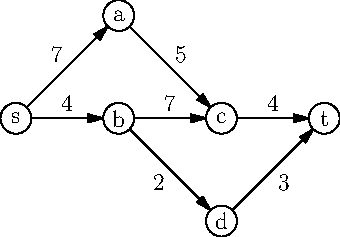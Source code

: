 // Generated by graph2asy.
// Python Script written by Supakorn "Jamie" R. :)
// Created at 2018-09-27 13:45:34.172842

// header
size(6cm);

// options
real circrad= 0.15 ;
// edges
// processing edge (0, 1, {'label': '$4$', 'align': 'N'})
path edge_1=(0, 0)--(1, 0);
draw((edge_1),arrow=Arrow(Relative(1.0 - circrad/arclength(edge_1))));
label("$4$",edge_1,align=N);

// processing edge (0, 4, {'label': '$7$', 'align': 'NW'})
path edge_2=(0, 0)--(1, 1);
draw((edge_2),arrow=Arrow(Relative(1.0 - circrad/arclength(edge_2))));
label("$7$",edge_2,align=NW);

// processing edge (1, 2, {'label': '$7$', 'align': 'N'})
path edge_3=(1, 0)--(2, 0);
draw((edge_3),arrow=Arrow(Relative(1.0 - circrad/arclength(edge_3))));
label("$7$",edge_3,align=N);

// processing edge (1, 5, {'label': '$2$', 'align': 'SW'})
path edge_4=(1, 0)--(2, -1);
draw((edge_4),arrow=Arrow(Relative(1.0 - circrad/arclength(edge_4))));
label("$2$",edge_4,align=SW);

// processing edge (2, 3, {'label': '$4$', 'align': 'N'})
path edge_5=(2, 0)--(3, 0);
draw((edge_5),arrow=Arrow(Relative(1.0 - circrad/arclength(edge_5))));
label("$4$",edge_5,align=N);

// processing edge (4, 2, {'label': '$5$', 'align': 'NE'})
path edge_6=(1, 1)--(2, 0);
draw((edge_6),arrow=Arrow(Relative(1.0 - circrad/arclength(edge_6))));
label("$5$",edge_6,align=NE);

// processing edge (5, 3, {'label': '$3$', 'align': 'SE'})
path edge_7=(2, -1)--(3, 0);
draw((edge_7),arrow=Arrow(Relative(1.0 - circrad/arclength(edge_7))));
label("$3$",edge_7,align=SE);


// vertices
// processing node id 0
unfill(circle((0, 0),circrad));
draw(circle((0, 0),circrad));
label("s", (0, 0));

// processing node id 1
unfill(circle((1, 0),circrad));
draw(circle((1, 0),circrad));
label("b", (1, 0));

// processing node id 2
unfill(circle((2, 0),circrad));
draw(circle((2, 0),circrad));
label("c", (2, 0));

// processing node id 3
unfill(circle((3, 0),circrad));
draw(circle((3, 0),circrad));
label("t", (3, 0));

// processing node id 4
unfill(circle((1, 1),circrad));
draw(circle((1, 1),circrad));
label("a", (1, 1));

// processing node id 5
unfill(circle((2, -1),circrad));
draw(circle((2, -1),circrad));
label("d", (2, -1));


